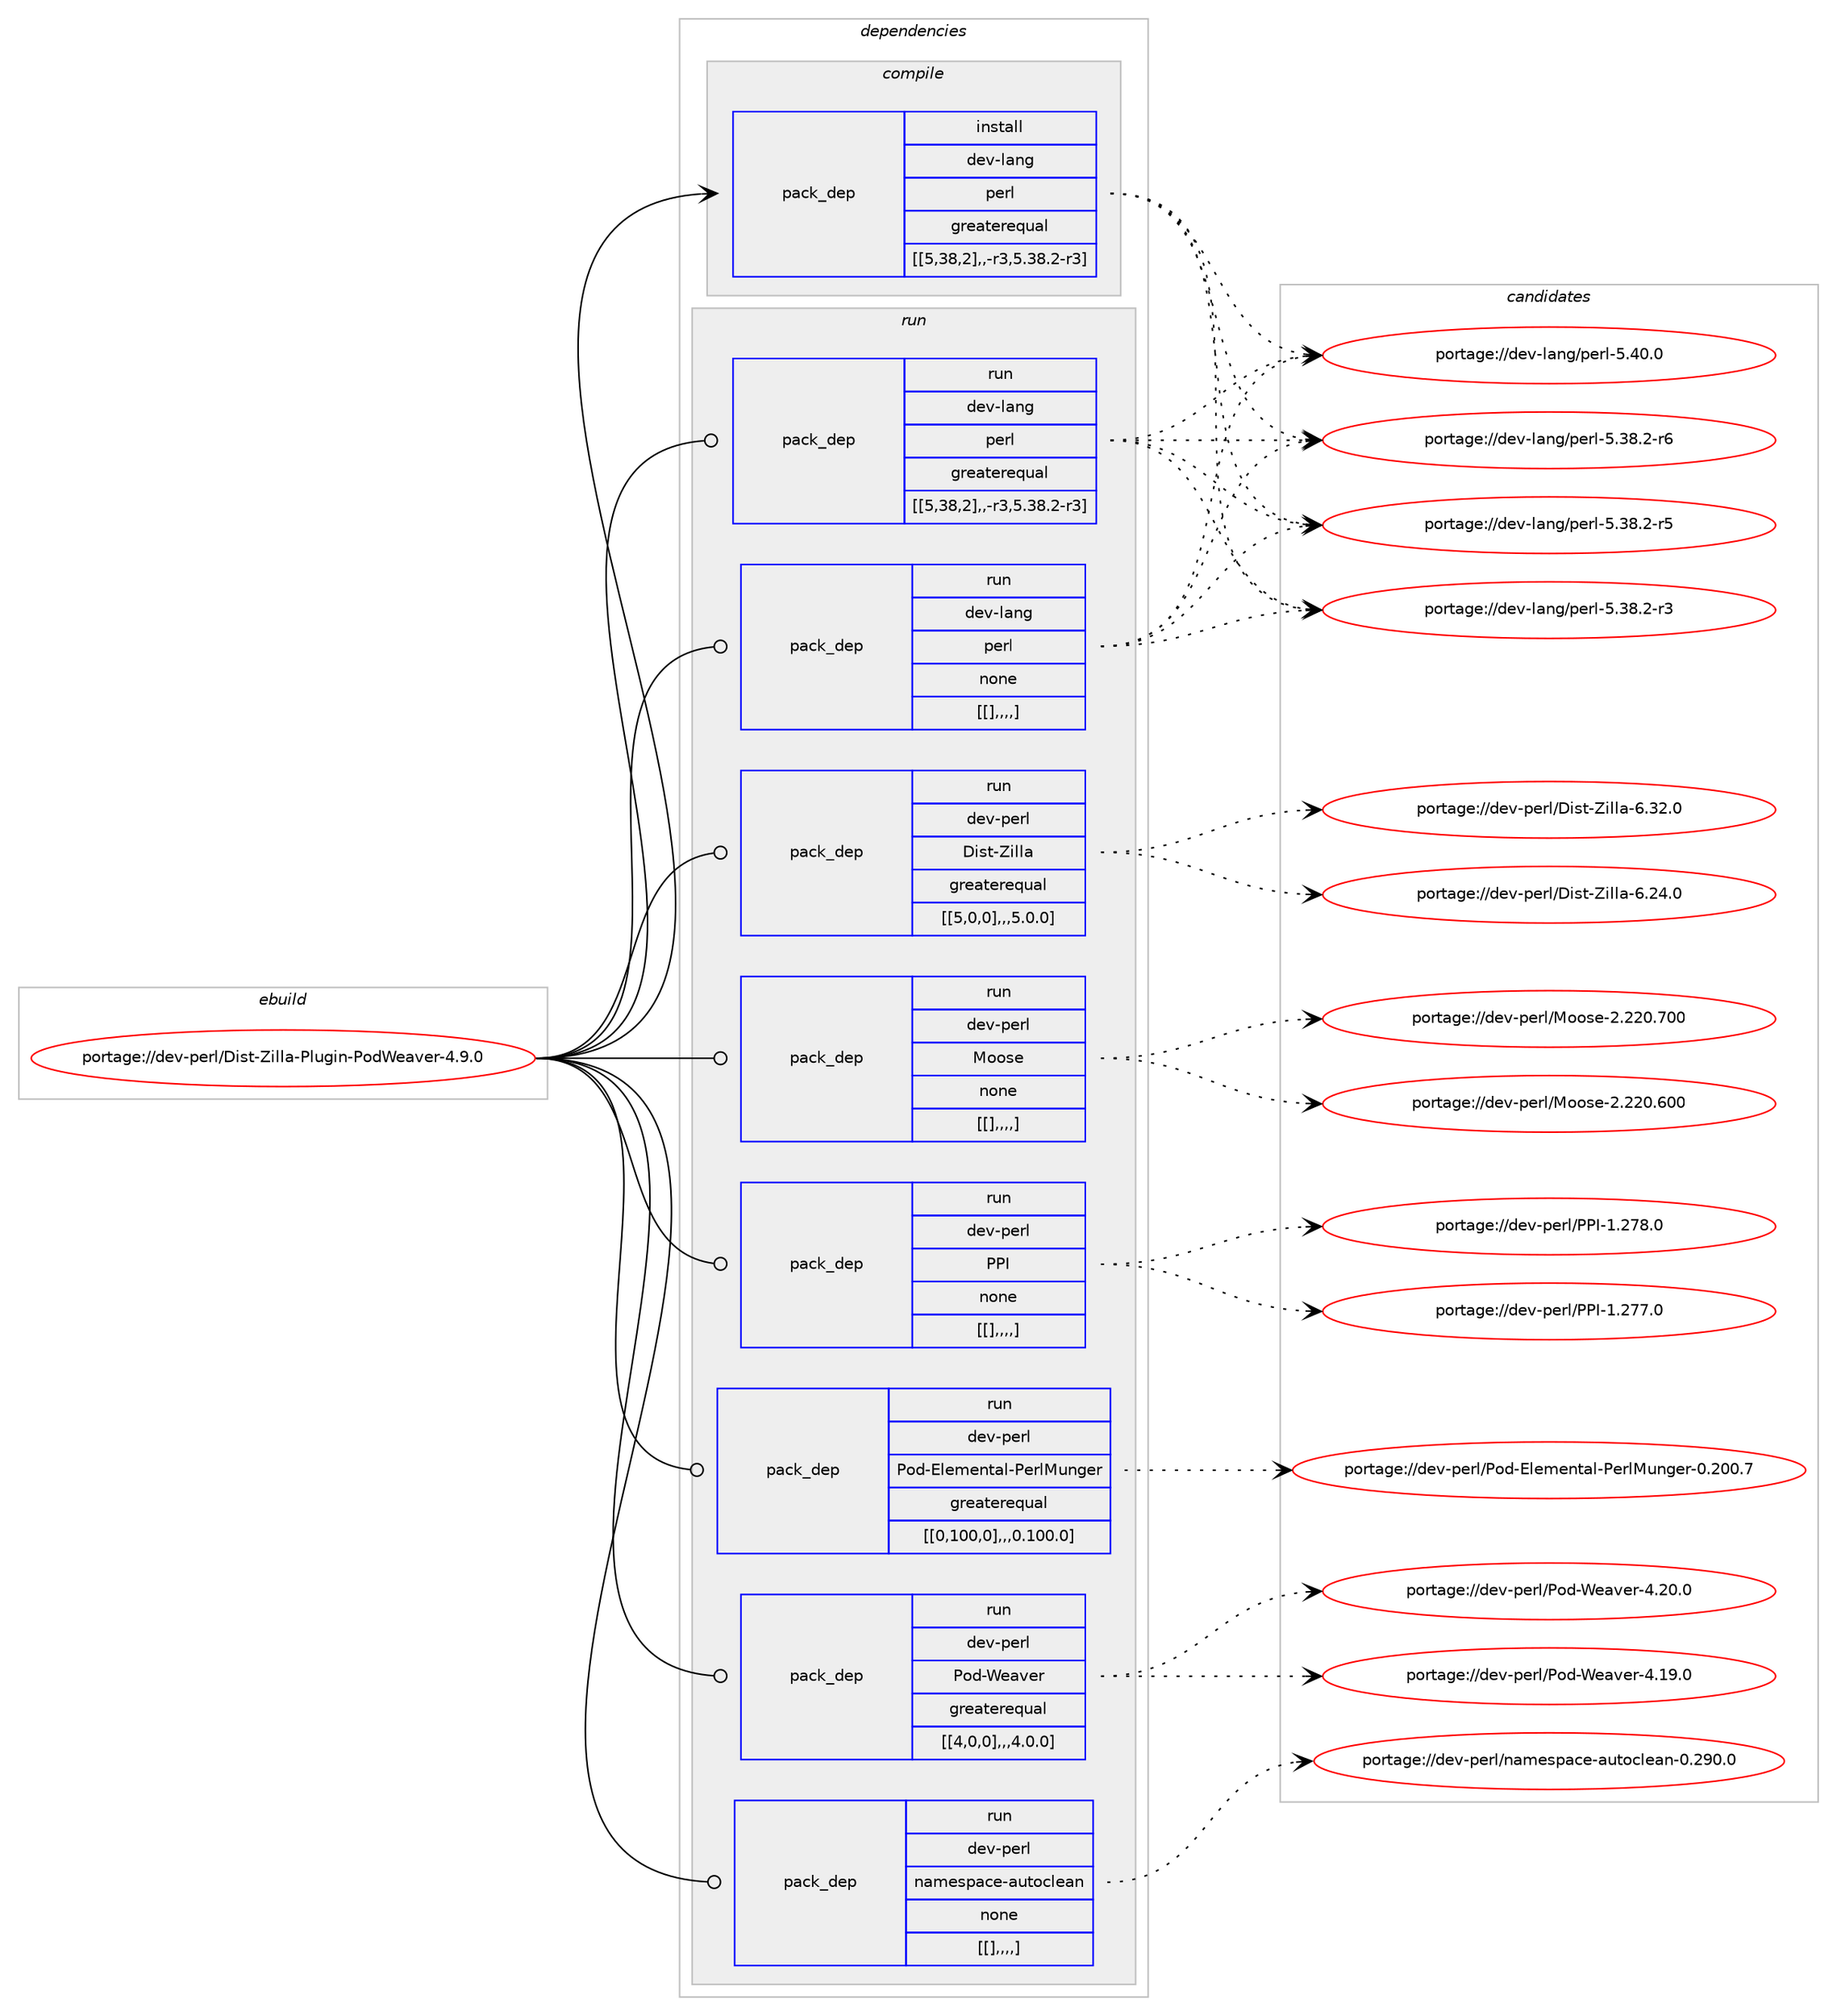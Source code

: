 digraph prolog {

# *************
# Graph options
# *************

newrank=true;
concentrate=true;
compound=true;
graph [rankdir=LR,fontname=Helvetica,fontsize=10,ranksep=1.5];#, ranksep=2.5, nodesep=0.2];
edge  [arrowhead=vee];
node  [fontname=Helvetica,fontsize=10];

# **********
# The ebuild
# **********

subgraph cluster_leftcol {
color=gray;
label=<<i>ebuild</i>>;
id [label="portage://dev-perl/Dist-Zilla-Plugin-PodWeaver-4.9.0", color=red, width=4, href="../dev-perl/Dist-Zilla-Plugin-PodWeaver-4.9.0.svg"];
}

# ****************
# The dependencies
# ****************

subgraph cluster_midcol {
color=gray;
label=<<i>dependencies</i>>;
subgraph cluster_compile {
fillcolor="#eeeeee";
style=filled;
label=<<i>compile</i>>;
subgraph pack98920 {
dependency130974 [label=<<TABLE BORDER="0" CELLBORDER="1" CELLSPACING="0" CELLPADDING="4" WIDTH="220"><TR><TD ROWSPAN="6" CELLPADDING="30">pack_dep</TD></TR><TR><TD WIDTH="110">install</TD></TR><TR><TD>dev-lang</TD></TR><TR><TD>perl</TD></TR><TR><TD>greaterequal</TD></TR><TR><TD>[[5,38,2],,-r3,5.38.2-r3]</TD></TR></TABLE>>, shape=none, color=blue];
}
id:e -> dependency130974:w [weight=20,style="solid",arrowhead="vee"];
}
subgraph cluster_compileandrun {
fillcolor="#eeeeee";
style=filled;
label=<<i>compile and run</i>>;
}
subgraph cluster_run {
fillcolor="#eeeeee";
style=filled;
label=<<i>run</i>>;
subgraph pack98921 {
dependency130975 [label=<<TABLE BORDER="0" CELLBORDER="1" CELLSPACING="0" CELLPADDING="4" WIDTH="220"><TR><TD ROWSPAN="6" CELLPADDING="30">pack_dep</TD></TR><TR><TD WIDTH="110">run</TD></TR><TR><TD>dev-lang</TD></TR><TR><TD>perl</TD></TR><TR><TD>greaterequal</TD></TR><TR><TD>[[5,38,2],,-r3,5.38.2-r3]</TD></TR></TABLE>>, shape=none, color=blue];
}
id:e -> dependency130975:w [weight=20,style="solid",arrowhead="odot"];
subgraph pack98922 {
dependency130976 [label=<<TABLE BORDER="0" CELLBORDER="1" CELLSPACING="0" CELLPADDING="4" WIDTH="220"><TR><TD ROWSPAN="6" CELLPADDING="30">pack_dep</TD></TR><TR><TD WIDTH="110">run</TD></TR><TR><TD>dev-lang</TD></TR><TR><TD>perl</TD></TR><TR><TD>none</TD></TR><TR><TD>[[],,,,]</TD></TR></TABLE>>, shape=none, color=blue];
}
id:e -> dependency130976:w [weight=20,style="solid",arrowhead="odot"];
subgraph pack98923 {
dependency130977 [label=<<TABLE BORDER="0" CELLBORDER="1" CELLSPACING="0" CELLPADDING="4" WIDTH="220"><TR><TD ROWSPAN="6" CELLPADDING="30">pack_dep</TD></TR><TR><TD WIDTH="110">run</TD></TR><TR><TD>dev-perl</TD></TR><TR><TD>Dist-Zilla</TD></TR><TR><TD>greaterequal</TD></TR><TR><TD>[[5,0,0],,,5.0.0]</TD></TR></TABLE>>, shape=none, color=blue];
}
id:e -> dependency130977:w [weight=20,style="solid",arrowhead="odot"];
subgraph pack98924 {
dependency130978 [label=<<TABLE BORDER="0" CELLBORDER="1" CELLSPACING="0" CELLPADDING="4" WIDTH="220"><TR><TD ROWSPAN="6" CELLPADDING="30">pack_dep</TD></TR><TR><TD WIDTH="110">run</TD></TR><TR><TD>dev-perl</TD></TR><TR><TD>Moose</TD></TR><TR><TD>none</TD></TR><TR><TD>[[],,,,]</TD></TR></TABLE>>, shape=none, color=blue];
}
id:e -> dependency130978:w [weight=20,style="solid",arrowhead="odot"];
subgraph pack98925 {
dependency130979 [label=<<TABLE BORDER="0" CELLBORDER="1" CELLSPACING="0" CELLPADDING="4" WIDTH="220"><TR><TD ROWSPAN="6" CELLPADDING="30">pack_dep</TD></TR><TR><TD WIDTH="110">run</TD></TR><TR><TD>dev-perl</TD></TR><TR><TD>PPI</TD></TR><TR><TD>none</TD></TR><TR><TD>[[],,,,]</TD></TR></TABLE>>, shape=none, color=blue];
}
id:e -> dependency130979:w [weight=20,style="solid",arrowhead="odot"];
subgraph pack98926 {
dependency130980 [label=<<TABLE BORDER="0" CELLBORDER="1" CELLSPACING="0" CELLPADDING="4" WIDTH="220"><TR><TD ROWSPAN="6" CELLPADDING="30">pack_dep</TD></TR><TR><TD WIDTH="110">run</TD></TR><TR><TD>dev-perl</TD></TR><TR><TD>Pod-Elemental-PerlMunger</TD></TR><TR><TD>greaterequal</TD></TR><TR><TD>[[0,100,0],,,0.100.0]</TD></TR></TABLE>>, shape=none, color=blue];
}
id:e -> dependency130980:w [weight=20,style="solid",arrowhead="odot"];
subgraph pack98927 {
dependency130981 [label=<<TABLE BORDER="0" CELLBORDER="1" CELLSPACING="0" CELLPADDING="4" WIDTH="220"><TR><TD ROWSPAN="6" CELLPADDING="30">pack_dep</TD></TR><TR><TD WIDTH="110">run</TD></TR><TR><TD>dev-perl</TD></TR><TR><TD>Pod-Weaver</TD></TR><TR><TD>greaterequal</TD></TR><TR><TD>[[4,0,0],,,4.0.0]</TD></TR></TABLE>>, shape=none, color=blue];
}
id:e -> dependency130981:w [weight=20,style="solid",arrowhead="odot"];
subgraph pack98928 {
dependency130982 [label=<<TABLE BORDER="0" CELLBORDER="1" CELLSPACING="0" CELLPADDING="4" WIDTH="220"><TR><TD ROWSPAN="6" CELLPADDING="30">pack_dep</TD></TR><TR><TD WIDTH="110">run</TD></TR><TR><TD>dev-perl</TD></TR><TR><TD>namespace-autoclean</TD></TR><TR><TD>none</TD></TR><TR><TD>[[],,,,]</TD></TR></TABLE>>, shape=none, color=blue];
}
id:e -> dependency130982:w [weight=20,style="solid",arrowhead="odot"];
}
}

# **************
# The candidates
# **************

subgraph cluster_choices {
rank=same;
color=gray;
label=<<i>candidates</i>>;

subgraph choice98920 {
color=black;
nodesep=1;
choice10010111845108971101034711210111410845534652484648 [label="portage://dev-lang/perl-5.40.0", color=red, width=4,href="../dev-lang/perl-5.40.0.svg"];
choice100101118451089711010347112101114108455346515646504511454 [label="portage://dev-lang/perl-5.38.2-r6", color=red, width=4,href="../dev-lang/perl-5.38.2-r6.svg"];
choice100101118451089711010347112101114108455346515646504511453 [label="portage://dev-lang/perl-5.38.2-r5", color=red, width=4,href="../dev-lang/perl-5.38.2-r5.svg"];
choice100101118451089711010347112101114108455346515646504511451 [label="portage://dev-lang/perl-5.38.2-r3", color=red, width=4,href="../dev-lang/perl-5.38.2-r3.svg"];
dependency130974:e -> choice10010111845108971101034711210111410845534652484648:w [style=dotted,weight="100"];
dependency130974:e -> choice100101118451089711010347112101114108455346515646504511454:w [style=dotted,weight="100"];
dependency130974:e -> choice100101118451089711010347112101114108455346515646504511453:w [style=dotted,weight="100"];
dependency130974:e -> choice100101118451089711010347112101114108455346515646504511451:w [style=dotted,weight="100"];
}
subgraph choice98921 {
color=black;
nodesep=1;
choice10010111845108971101034711210111410845534652484648 [label="portage://dev-lang/perl-5.40.0", color=red, width=4,href="../dev-lang/perl-5.40.0.svg"];
choice100101118451089711010347112101114108455346515646504511454 [label="portage://dev-lang/perl-5.38.2-r6", color=red, width=4,href="../dev-lang/perl-5.38.2-r6.svg"];
choice100101118451089711010347112101114108455346515646504511453 [label="portage://dev-lang/perl-5.38.2-r5", color=red, width=4,href="../dev-lang/perl-5.38.2-r5.svg"];
choice100101118451089711010347112101114108455346515646504511451 [label="portage://dev-lang/perl-5.38.2-r3", color=red, width=4,href="../dev-lang/perl-5.38.2-r3.svg"];
dependency130975:e -> choice10010111845108971101034711210111410845534652484648:w [style=dotted,weight="100"];
dependency130975:e -> choice100101118451089711010347112101114108455346515646504511454:w [style=dotted,weight="100"];
dependency130975:e -> choice100101118451089711010347112101114108455346515646504511453:w [style=dotted,weight="100"];
dependency130975:e -> choice100101118451089711010347112101114108455346515646504511451:w [style=dotted,weight="100"];
}
subgraph choice98922 {
color=black;
nodesep=1;
choice10010111845108971101034711210111410845534652484648 [label="portage://dev-lang/perl-5.40.0", color=red, width=4,href="../dev-lang/perl-5.40.0.svg"];
choice100101118451089711010347112101114108455346515646504511454 [label="portage://dev-lang/perl-5.38.2-r6", color=red, width=4,href="../dev-lang/perl-5.38.2-r6.svg"];
choice100101118451089711010347112101114108455346515646504511453 [label="portage://dev-lang/perl-5.38.2-r5", color=red, width=4,href="../dev-lang/perl-5.38.2-r5.svg"];
choice100101118451089711010347112101114108455346515646504511451 [label="portage://dev-lang/perl-5.38.2-r3", color=red, width=4,href="../dev-lang/perl-5.38.2-r3.svg"];
dependency130976:e -> choice10010111845108971101034711210111410845534652484648:w [style=dotted,weight="100"];
dependency130976:e -> choice100101118451089711010347112101114108455346515646504511454:w [style=dotted,weight="100"];
dependency130976:e -> choice100101118451089711010347112101114108455346515646504511453:w [style=dotted,weight="100"];
dependency130976:e -> choice100101118451089711010347112101114108455346515646504511451:w [style=dotted,weight="100"];
}
subgraph choice98923 {
color=black;
nodesep=1;
choice10010111845112101114108476810511511645901051081089745544651504648 [label="portage://dev-perl/Dist-Zilla-6.32.0", color=red, width=4,href="../dev-perl/Dist-Zilla-6.32.0.svg"];
choice10010111845112101114108476810511511645901051081089745544650524648 [label="portage://dev-perl/Dist-Zilla-6.24.0", color=red, width=4,href="../dev-perl/Dist-Zilla-6.24.0.svg"];
dependency130977:e -> choice10010111845112101114108476810511511645901051081089745544651504648:w [style=dotted,weight="100"];
dependency130977:e -> choice10010111845112101114108476810511511645901051081089745544650524648:w [style=dotted,weight="100"];
}
subgraph choice98924 {
color=black;
nodesep=1;
choice10010111845112101114108477711111111510145504650504846554848 [label="portage://dev-perl/Moose-2.220.700", color=red, width=4,href="../dev-perl/Moose-2.220.700.svg"];
choice10010111845112101114108477711111111510145504650504846544848 [label="portage://dev-perl/Moose-2.220.600", color=red, width=4,href="../dev-perl/Moose-2.220.600.svg"];
dependency130978:e -> choice10010111845112101114108477711111111510145504650504846554848:w [style=dotted,weight="100"];
dependency130978:e -> choice10010111845112101114108477711111111510145504650504846544848:w [style=dotted,weight="100"];
}
subgraph choice98925 {
color=black;
nodesep=1;
choice10010111845112101114108478080734549465055564648 [label="portage://dev-perl/PPI-1.278.0", color=red, width=4,href="../dev-perl/PPI-1.278.0.svg"];
choice10010111845112101114108478080734549465055554648 [label="portage://dev-perl/PPI-1.277.0", color=red, width=4,href="../dev-perl/PPI-1.277.0.svg"];
dependency130979:e -> choice10010111845112101114108478080734549465055564648:w [style=dotted,weight="100"];
dependency130979:e -> choice10010111845112101114108478080734549465055554648:w [style=dotted,weight="100"];
}
subgraph choice98926 {
color=black;
nodesep=1;
choice1001011184511210111410847801111004569108101109101110116971084580101114108771171101031011144548465048484655 [label="portage://dev-perl/Pod-Elemental-PerlMunger-0.200.7", color=red, width=4,href="../dev-perl/Pod-Elemental-PerlMunger-0.200.7.svg"];
dependency130980:e -> choice1001011184511210111410847801111004569108101109101110116971084580101114108771171101031011144548465048484655:w [style=dotted,weight="100"];
}
subgraph choice98927 {
color=black;
nodesep=1;
choice10010111845112101114108478011110045871019711810111445524650484648 [label="portage://dev-perl/Pod-Weaver-4.20.0", color=red, width=4,href="../dev-perl/Pod-Weaver-4.20.0.svg"];
choice10010111845112101114108478011110045871019711810111445524649574648 [label="portage://dev-perl/Pod-Weaver-4.19.0", color=red, width=4,href="../dev-perl/Pod-Weaver-4.19.0.svg"];
dependency130981:e -> choice10010111845112101114108478011110045871019711810111445524650484648:w [style=dotted,weight="100"];
dependency130981:e -> choice10010111845112101114108478011110045871019711810111445524649574648:w [style=dotted,weight="100"];
}
subgraph choice98928 {
color=black;
nodesep=1;
choice1001011184511210111410847110971091011151129799101459711711611199108101971104548465057484648 [label="portage://dev-perl/namespace-autoclean-0.290.0", color=red, width=4,href="../dev-perl/namespace-autoclean-0.290.0.svg"];
dependency130982:e -> choice1001011184511210111410847110971091011151129799101459711711611199108101971104548465057484648:w [style=dotted,weight="100"];
}
}

}
